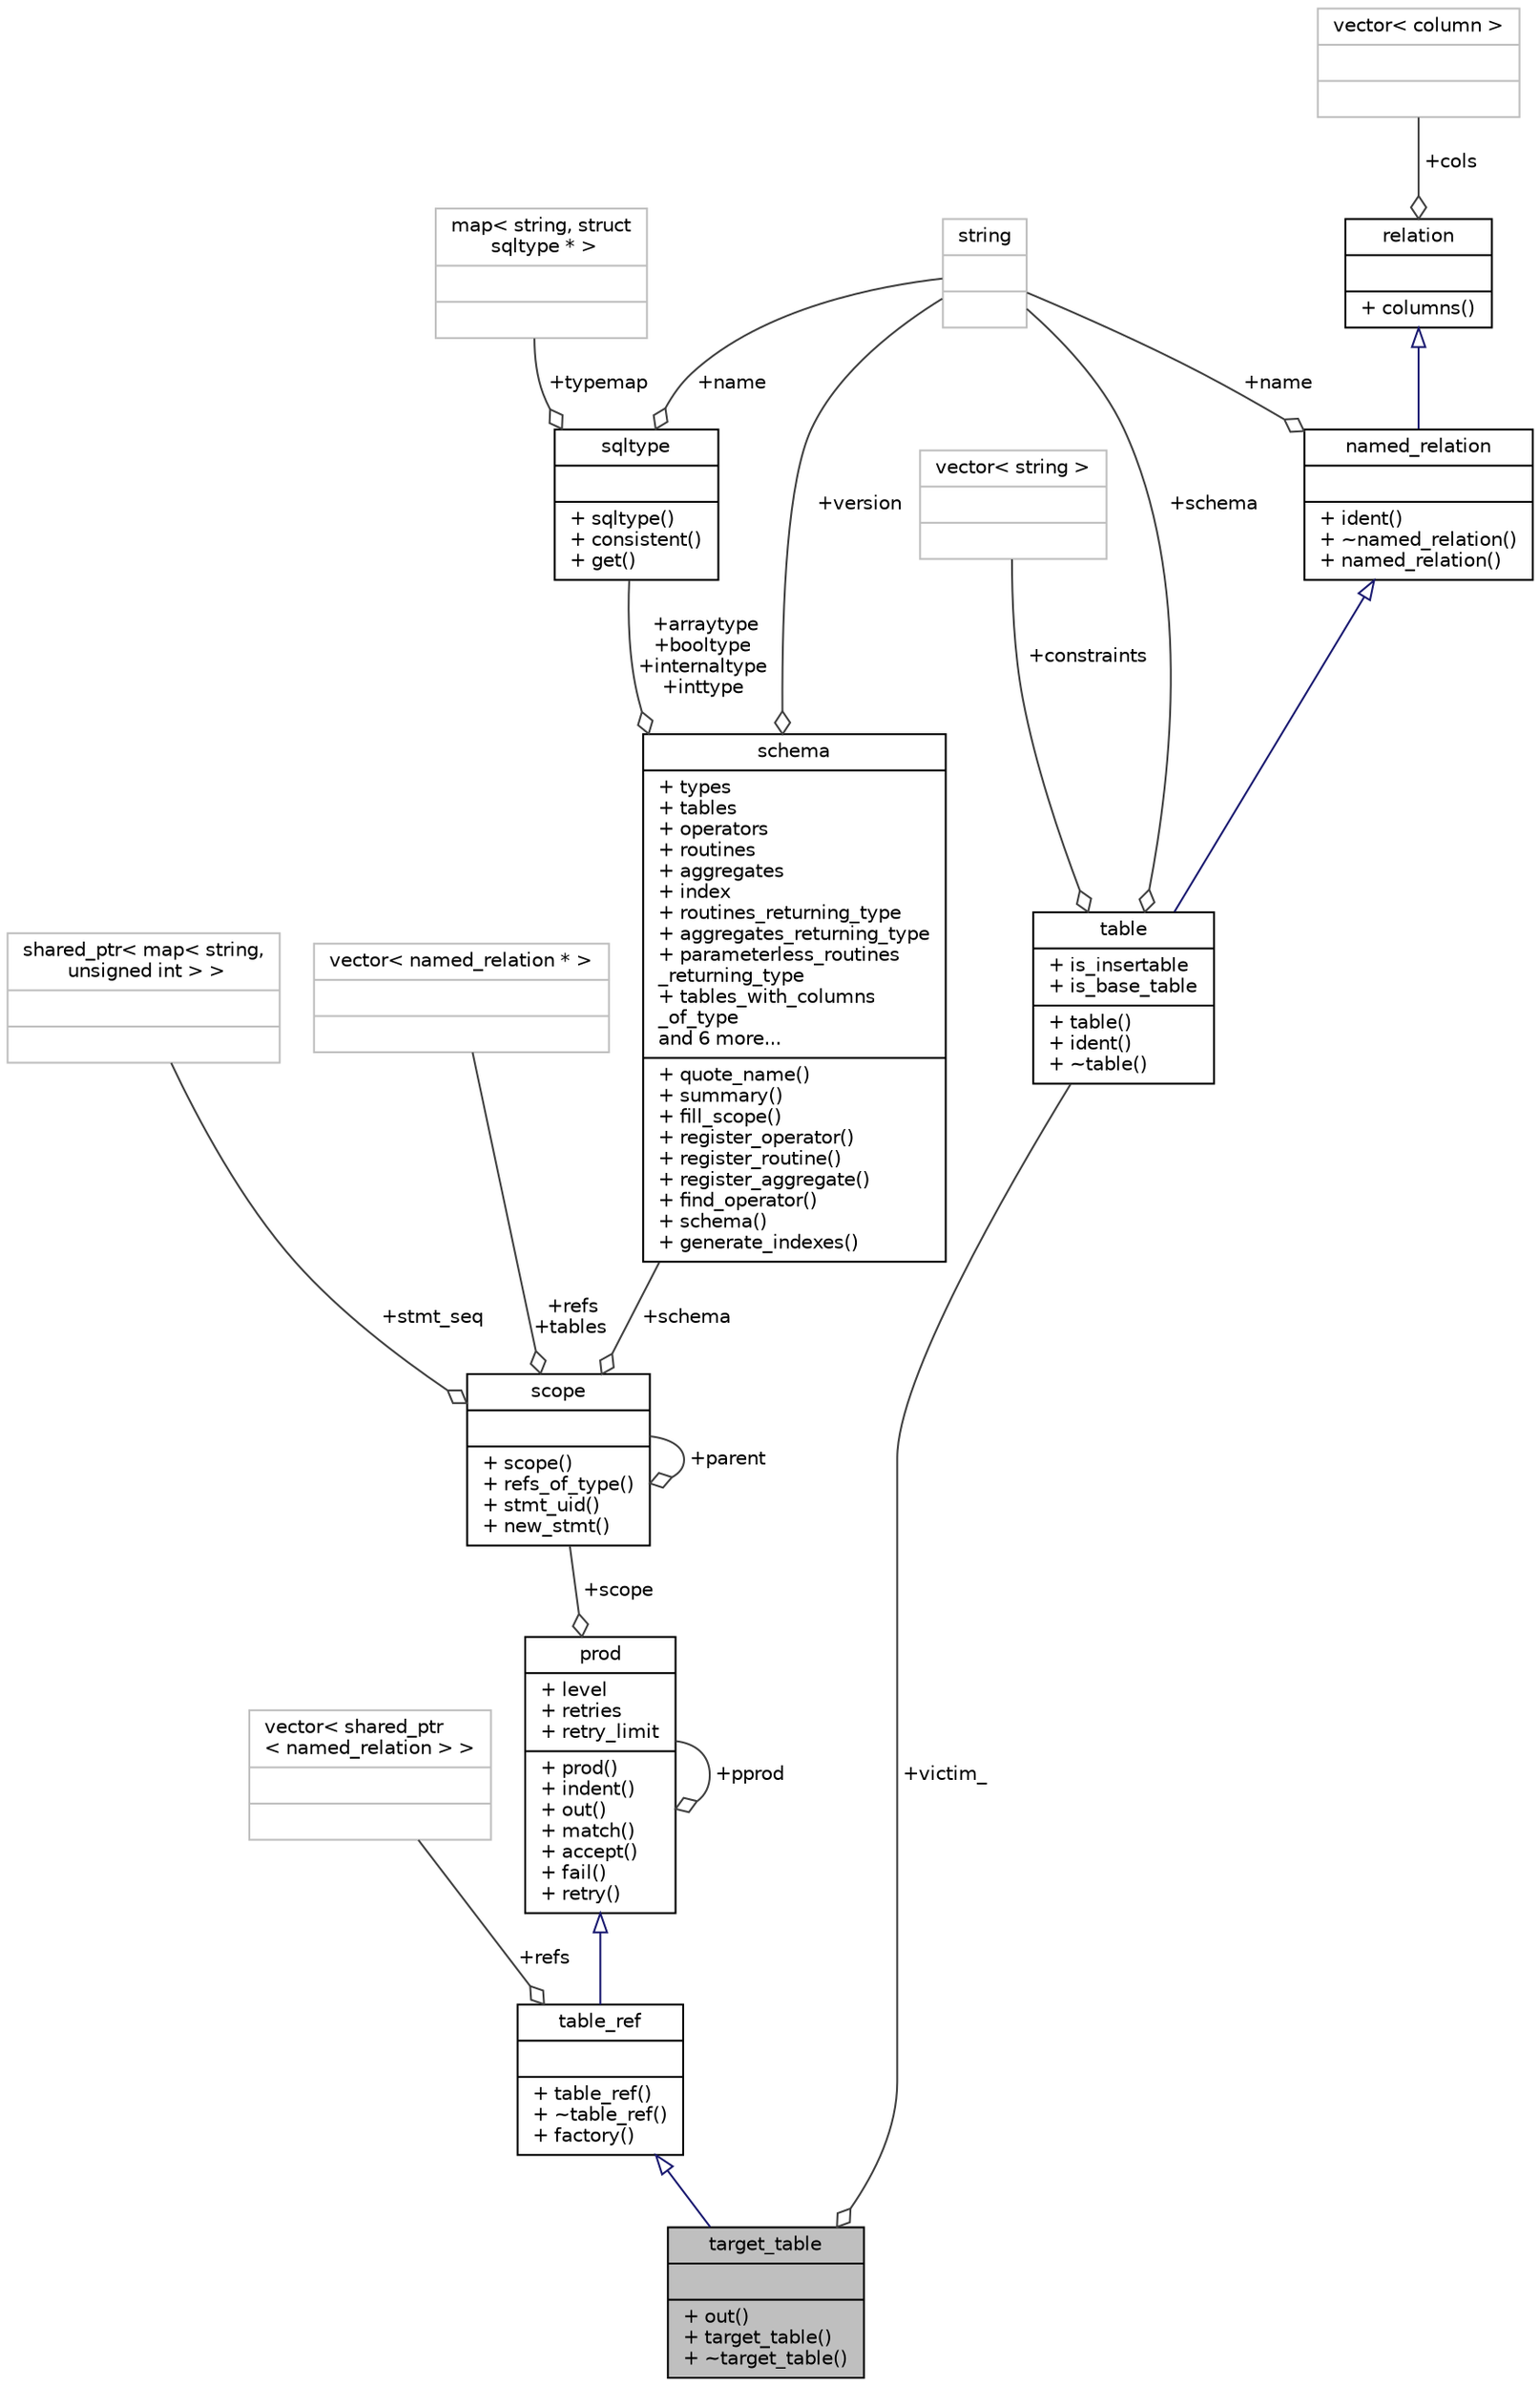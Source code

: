 digraph "target_table"
{
 // LATEX_PDF_SIZE
  edge [fontname="Helvetica",fontsize="10",labelfontname="Helvetica",labelfontsize="10"];
  node [fontname="Helvetica",fontsize="10",shape=record];
  Node1 [label="{target_table\n||+ out()\l+ target_table()\l+ ~target_table()\l}",height=0.2,width=0.4,color="black", fillcolor="grey75", style="filled", fontcolor="black",tooltip=" "];
  Node2 -> Node1 [dir="back",color="midnightblue",fontsize="10",style="solid",arrowtail="onormal",fontname="Helvetica"];
  Node2 [label="{table_ref\n||+ table_ref()\l+ ~table_ref()\l+ factory()\l}",height=0.2,width=0.4,color="black", fillcolor="white", style="filled",URL="$structtable__ref.html",tooltip=" "];
  Node3 -> Node2 [dir="back",color="midnightblue",fontsize="10",style="solid",arrowtail="onormal",fontname="Helvetica"];
  Node3 [label="{prod\n|+ level\l+ retries\l+ retry_limit\l|+ prod()\l+ indent()\l+ out()\l+ match()\l+ accept()\l+ fail()\l+ retry()\l}",height=0.2,width=0.4,color="black", fillcolor="white", style="filled",URL="$structprod.html",tooltip="Base class for AST nodes."];
  Node3 -> Node3 [color="grey25",fontsize="10",style="solid",label=" +pprod" ,arrowhead="odiamond",fontname="Helvetica"];
  Node4 -> Node3 [color="grey25",fontsize="10",style="solid",label=" +scope" ,arrowhead="odiamond",fontname="Helvetica"];
  Node4 [label="{scope\n||+ scope()\l+ refs_of_type()\l+ stmt_uid()\l+ new_stmt()\l}",height=0.2,width=0.4,color="black", fillcolor="white", style="filled",URL="$structscope.html",tooltip=" "];
  Node5 -> Node4 [color="grey25",fontsize="10",style="solid",label=" +schema" ,arrowhead="odiamond",fontname="Helvetica"];
  Node5 [label="{schema\n|+ types\l+ tables\l+ operators\l+ routines\l+ aggregates\l+ index\l+ routines_returning_type\l+ aggregates_returning_type\l+ parameterless_routines\l_returning_type\l+ tables_with_columns\l_of_type\land 6 more...\l|+ quote_name()\l+ summary()\l+ fill_scope()\l+ register_operator()\l+ register_routine()\l+ register_aggregate()\l+ find_operator()\l+ schema()\l+ generate_indexes()\l}",height=0.2,width=0.4,color="black", fillcolor="white", style="filled",URL="$structschema.html",tooltip=" "];
  Node6 -> Node5 [color="grey25",fontsize="10",style="solid",label=" +version" ,arrowhead="odiamond",fontname="Helvetica"];
  Node6 [label="{string\n||}",height=0.2,width=0.4,color="grey75", fillcolor="white", style="filled",tooltip=" "];
  Node7 -> Node5 [color="grey25",fontsize="10",style="solid",label=" +arraytype\n+booltype\n+internaltype\n+inttype" ,arrowhead="odiamond",fontname="Helvetica"];
  Node7 [label="{sqltype\n||+ sqltype()\l+ consistent()\l+ get()\l}",height=0.2,width=0.4,color="black", fillcolor="white", style="filled",URL="$structsqltype.html",tooltip=" "];
  Node8 -> Node7 [color="grey25",fontsize="10",style="solid",label=" +typemap" ,arrowhead="odiamond",fontname="Helvetica"];
  Node8 [label="{map\< string, struct\l sqltype * \>\n||}",height=0.2,width=0.4,color="grey75", fillcolor="white", style="filled",tooltip=" "];
  Node6 -> Node7 [color="grey25",fontsize="10",style="solid",label=" +name" ,arrowhead="odiamond",fontname="Helvetica"];
  Node9 -> Node4 [color="grey25",fontsize="10",style="solid",label=" +stmt_seq" ,arrowhead="odiamond",fontname="Helvetica"];
  Node9 [label="{shared_ptr\< map\< string,\l unsigned int \> \>\n||}",height=0.2,width=0.4,color="grey75", fillcolor="white", style="filled",tooltip=" "];
  Node10 -> Node4 [color="grey25",fontsize="10",style="solid",label=" +refs\n+tables" ,arrowhead="odiamond",fontname="Helvetica"];
  Node10 [label="{vector\< named_relation * \>\n||}",height=0.2,width=0.4,color="grey75", fillcolor="white", style="filled",tooltip=" "];
  Node4 -> Node4 [color="grey25",fontsize="10",style="solid",label=" +parent" ,arrowhead="odiamond",fontname="Helvetica"];
  Node11 -> Node2 [color="grey25",fontsize="10",style="solid",label=" +refs" ,arrowhead="odiamond",fontname="Helvetica"];
  Node11 [label="{vector\< shared_ptr\l\< named_relation \> \>\n||}",height=0.2,width=0.4,color="grey75", fillcolor="white", style="filled",tooltip=" "];
  Node12 -> Node1 [color="grey25",fontsize="10",style="solid",label=" +victim_" ,arrowhead="odiamond",fontname="Helvetica"];
  Node12 [label="{table\n|+ is_insertable\l+ is_base_table\l|+ table()\l+ ident()\l+ ~table()\l}",height=0.2,width=0.4,color="black", fillcolor="white", style="filled",URL="$structtable.html",tooltip=" "];
  Node13 -> Node12 [dir="back",color="midnightblue",fontsize="10",style="solid",arrowtail="onormal",fontname="Helvetica"];
  Node13 [label="{named_relation\n||+ ident()\l+ ~named_relation()\l+ named_relation()\l}",height=0.2,width=0.4,color="black", fillcolor="white", style="filled",URL="$structnamed__relation.html",tooltip=" "];
  Node14 -> Node13 [dir="back",color="midnightblue",fontsize="10",style="solid",arrowtail="onormal",fontname="Helvetica"];
  Node14 [label="{relation\n||+ columns()\l}",height=0.2,width=0.4,color="black", fillcolor="white", style="filled",URL="$structrelation.html",tooltip=" "];
  Node15 -> Node14 [color="grey25",fontsize="10",style="solid",label=" +cols" ,arrowhead="odiamond",fontname="Helvetica"];
  Node15 [label="{vector\< column \>\n||}",height=0.2,width=0.4,color="grey75", fillcolor="white", style="filled",tooltip=" "];
  Node6 -> Node13 [color="grey25",fontsize="10",style="solid",label=" +name" ,arrowhead="odiamond",fontname="Helvetica"];
  Node16 -> Node12 [color="grey25",fontsize="10",style="solid",label=" +constraints" ,arrowhead="odiamond",fontname="Helvetica"];
  Node16 [label="{vector\< string \>\n||}",height=0.2,width=0.4,color="grey75", fillcolor="white", style="filled",tooltip=" "];
  Node6 -> Node12 [color="grey25",fontsize="10",style="solid",label=" +schema" ,arrowhead="odiamond",fontname="Helvetica"];
}
